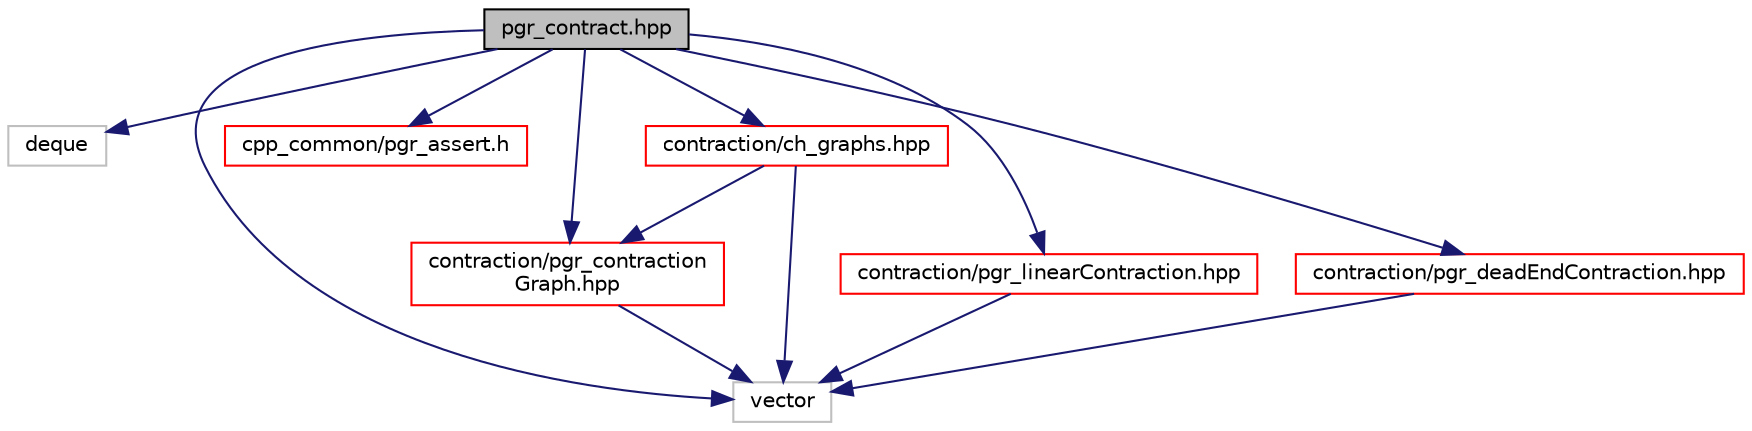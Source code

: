 digraph "pgr_contract.hpp"
{
  edge [fontname="Helvetica",fontsize="10",labelfontname="Helvetica",labelfontsize="10"];
  node [fontname="Helvetica",fontsize="10",shape=record];
  Node0 [label="pgr_contract.hpp",height=0.2,width=0.4,color="black", fillcolor="grey75", style="filled", fontcolor="black"];
  Node0 -> Node1 [color="midnightblue",fontsize="10",style="solid",fontname="Helvetica"];
  Node1 [label="deque",height=0.2,width=0.4,color="grey75", fillcolor="white", style="filled"];
  Node0 -> Node2 [color="midnightblue",fontsize="10",style="solid",fontname="Helvetica"];
  Node2 [label="vector",height=0.2,width=0.4,color="grey75", fillcolor="white", style="filled"];
  Node0 -> Node3 [color="midnightblue",fontsize="10",style="solid",fontname="Helvetica"];
  Node3 [label="cpp_common/pgr_assert.h",height=0.2,width=0.4,color="red", fillcolor="white", style="filled",URL="$pgr__assert_8h.html",tooltip="Assertions Handling. "];
  Node0 -> Node6 [color="midnightblue",fontsize="10",style="solid",fontname="Helvetica"];
  Node6 [label="contraction/pgr_contraction\lGraph.hpp",height=0.2,width=0.4,color="red", fillcolor="white", style="filled",URL="$pgr__contractionGraph_8hpp.html"];
  Node6 -> Node2 [color="midnightblue",fontsize="10",style="solid",fontname="Helvetica"];
  Node0 -> Node35 [color="midnightblue",fontsize="10",style="solid",fontname="Helvetica"];
  Node35 [label="contraction/ch_graphs.hpp",height=0.2,width=0.4,color="red", fillcolor="white", style="filled",URL="$ch__graphs_8hpp.html"];
  Node35 -> Node2 [color="midnightblue",fontsize="10",style="solid",fontname="Helvetica"];
  Node35 -> Node6 [color="midnightblue",fontsize="10",style="solid",fontname="Helvetica"];
  Node0 -> Node36 [color="midnightblue",fontsize="10",style="solid",fontname="Helvetica"];
  Node36 [label="contraction/pgr_linearContraction.hpp",height=0.2,width=0.4,color="red", fillcolor="white", style="filled",URL="$pgr__linearContraction_8hpp.html"];
  Node36 -> Node2 [color="midnightblue",fontsize="10",style="solid",fontname="Helvetica"];
  Node0 -> Node40 [color="midnightblue",fontsize="10",style="solid",fontname="Helvetica"];
  Node40 [label="contraction/pgr_deadEndContraction.hpp",height=0.2,width=0.4,color="red", fillcolor="white", style="filled",URL="$pgr__deadEndContraction_8hpp.html"];
  Node40 -> Node2 [color="midnightblue",fontsize="10",style="solid",fontname="Helvetica"];
}
